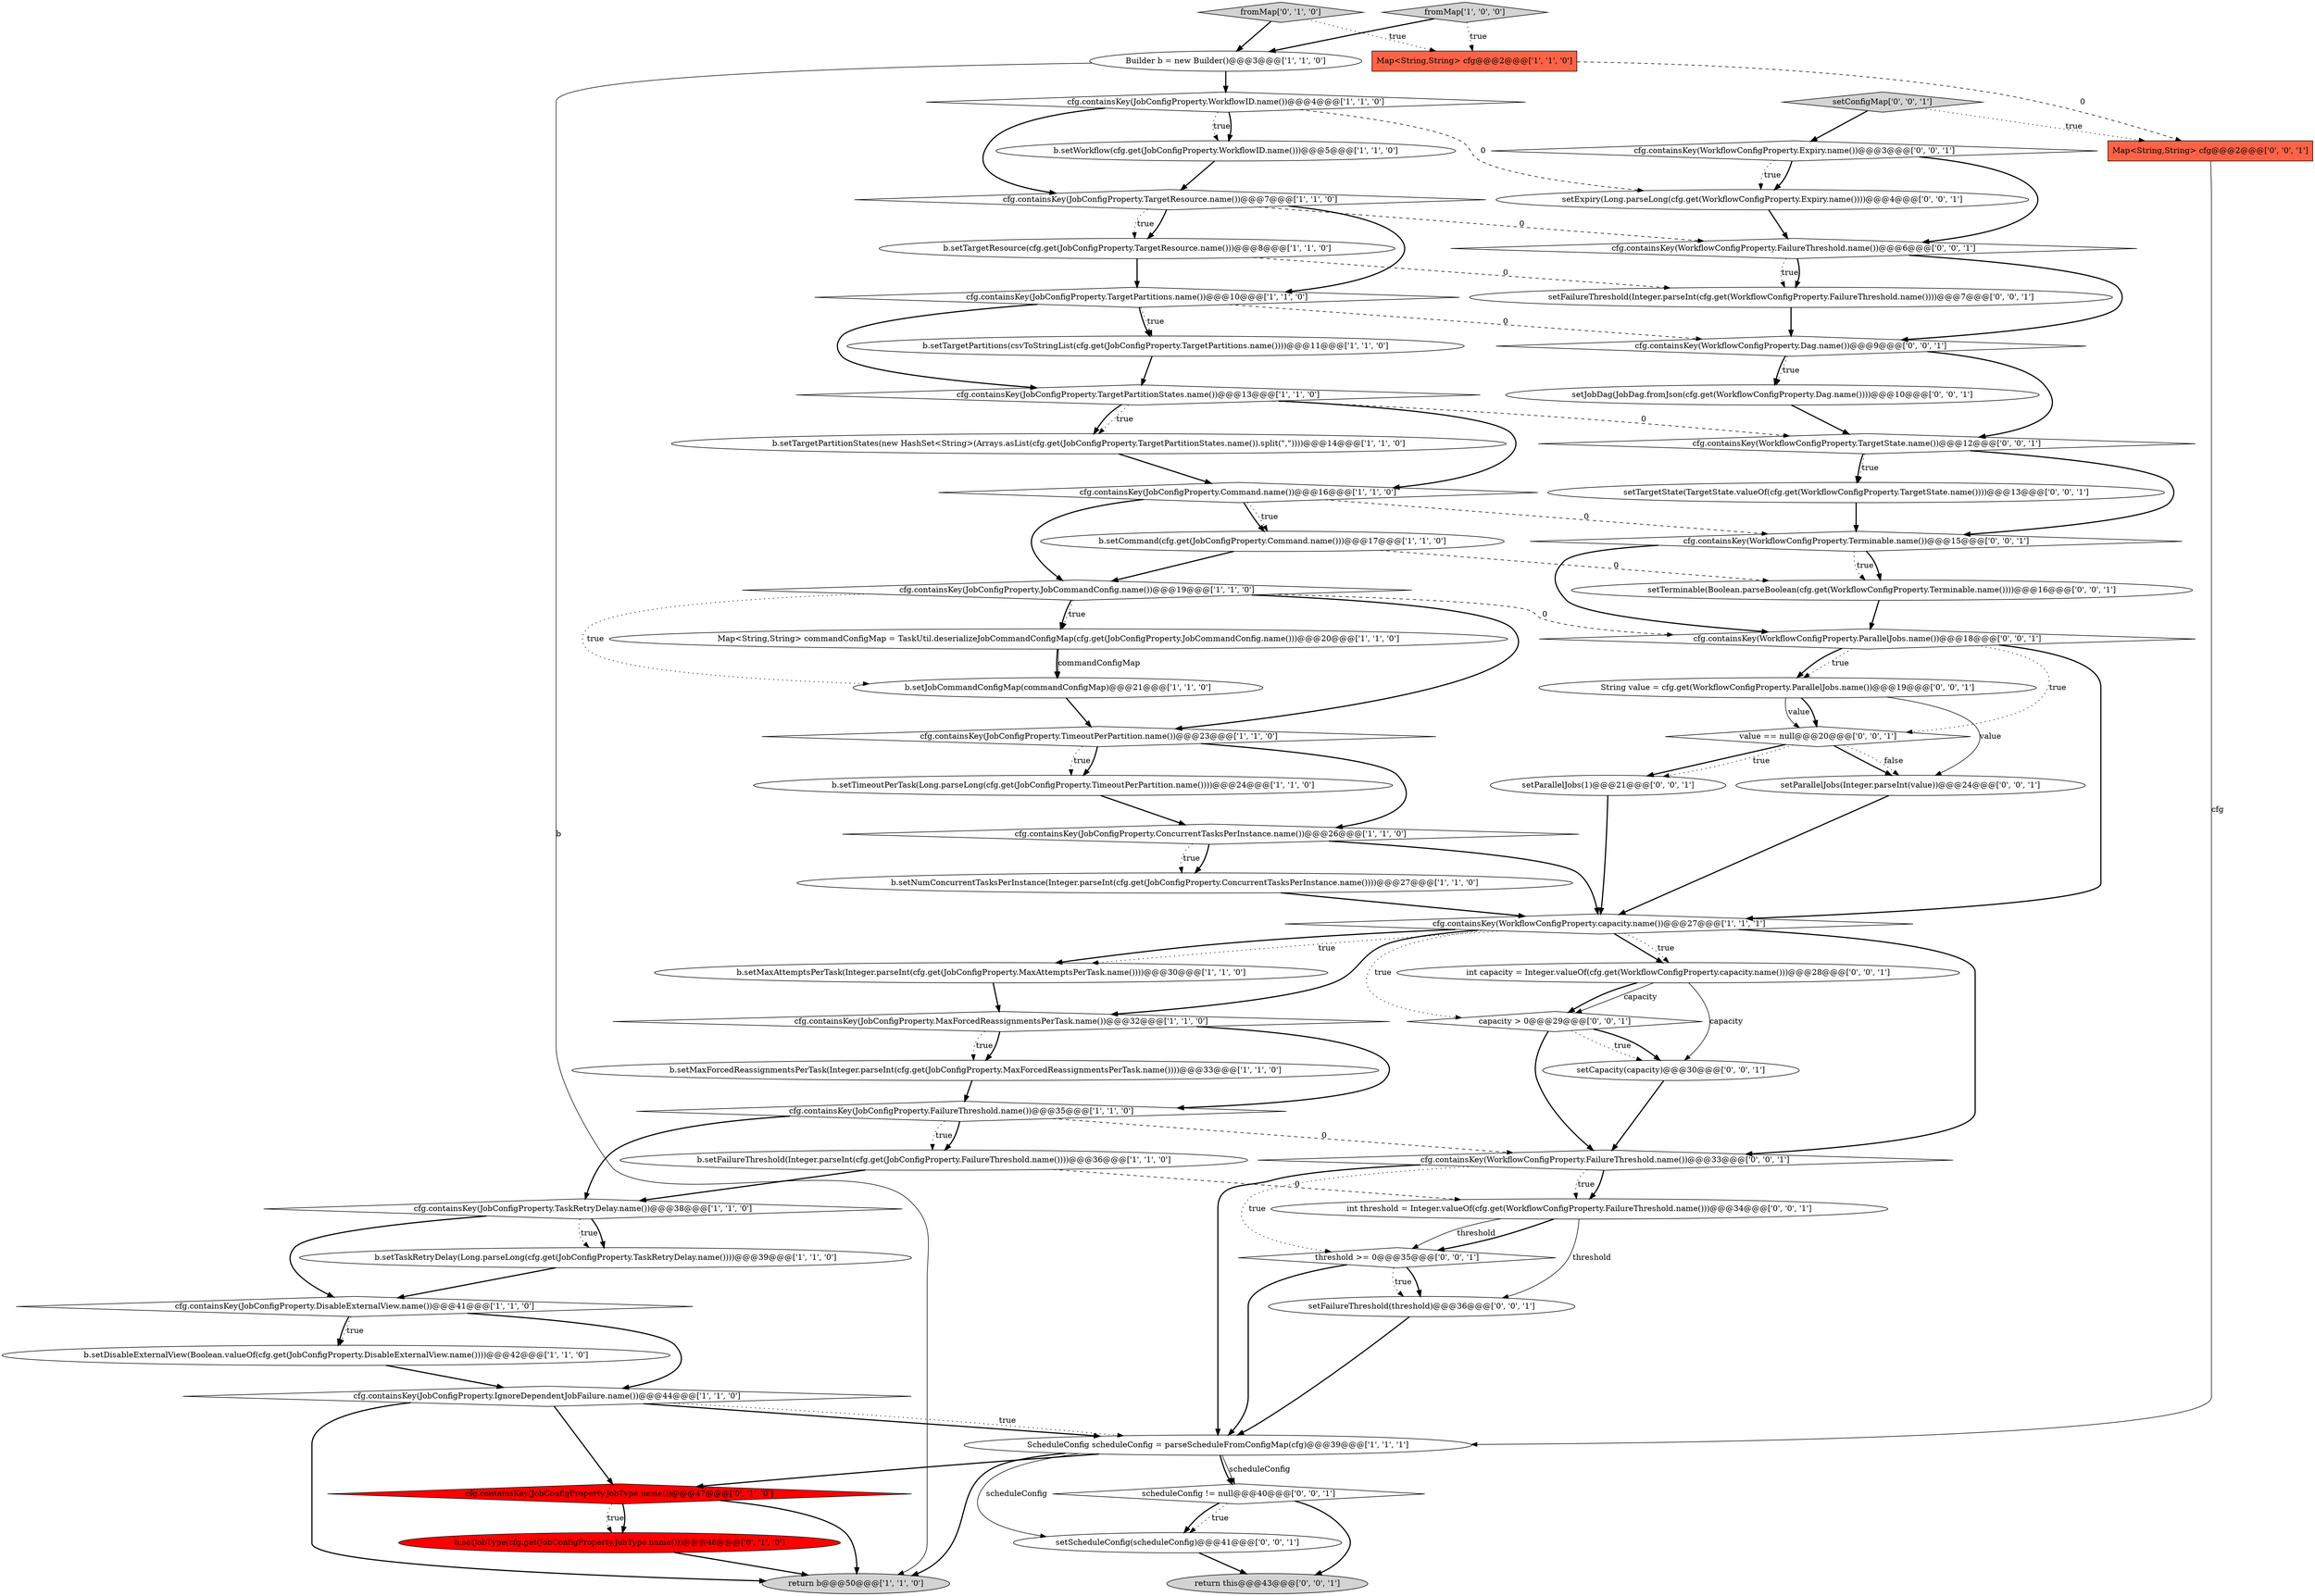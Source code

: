 digraph {
34 [style = filled, label = "fromMap['0', '1', '0']", fillcolor = lightgray, shape = diamond image = "AAA0AAABBB2BBB"];
45 [style = filled, label = "return this@@@43@@@['0', '0', '1']", fillcolor = lightgray, shape = ellipse image = "AAA0AAABBB3BBB"];
62 [style = filled, label = "Map<String,String> cfg@@@2@@@['0', '0', '1']", fillcolor = tomato, shape = box image = "AAA0AAABBB3BBB"];
1 [style = filled, label = "cfg.containsKey(JobConfigProperty.IgnoreDependentJobFailure.name())@@@44@@@['1', '1', '0']", fillcolor = white, shape = diamond image = "AAA0AAABBB1BBB"];
28 [style = filled, label = "b.setTimeoutPerTask(Long.parseLong(cfg.get(JobConfigProperty.TimeoutPerPartition.name())))@@@24@@@['1', '1', '0']", fillcolor = white, shape = ellipse image = "AAA0AAABBB1BBB"];
24 [style = filled, label = "b.setCommand(cfg.get(JobConfigProperty.Command.name()))@@@17@@@['1', '1', '0']", fillcolor = white, shape = ellipse image = "AAA0AAABBB1BBB"];
52 [style = filled, label = "value == null@@@20@@@['0', '0', '1']", fillcolor = white, shape = diamond image = "AAA0AAABBB3BBB"];
9 [style = filled, label = "cfg.containsKey(JobConfigProperty.TargetResource.name())@@@7@@@['1', '1', '0']", fillcolor = white, shape = diamond image = "AAA0AAABBB1BBB"];
17 [style = filled, label = "cfg.containsKey(JobConfigProperty.MaxForcedReassignmentsPerTask.name())@@@32@@@['1', '1', '0']", fillcolor = white, shape = diamond image = "AAA0AAABBB1BBB"];
29 [style = filled, label = "b.setTargetResource(cfg.get(JobConfigProperty.TargetResource.name()))@@@8@@@['1', '1', '0']", fillcolor = white, shape = ellipse image = "AAA0AAABBB1BBB"];
3 [style = filled, label = "Builder b = new Builder()@@@3@@@['1', '1', '0']", fillcolor = white, shape = ellipse image = "AAA0AAABBB1BBB"];
23 [style = filled, label = "b.setWorkflow(cfg.get(JobConfigProperty.WorkflowID.name()))@@@5@@@['1', '1', '0']", fillcolor = white, shape = ellipse image = "AAA0AAABBB1BBB"];
49 [style = filled, label = "cfg.containsKey(WorkflowConfigProperty.Dag.name())@@@9@@@['0', '0', '1']", fillcolor = white, shape = diamond image = "AAA0AAABBB3BBB"];
60 [style = filled, label = "setParallelJobs(Integer.parseInt(value))@@@24@@@['0', '0', '1']", fillcolor = white, shape = ellipse image = "AAA0AAABBB3BBB"];
14 [style = filled, label = "cfg.containsKey(JobConfigProperty.TaskRetryDelay.name())@@@38@@@['1', '1', '0']", fillcolor = white, shape = diamond image = "AAA0AAABBB1BBB"];
57 [style = filled, label = "setExpiry(Long.parseLong(cfg.get(WorkflowConfigProperty.Expiry.name())))@@@4@@@['0', '0', '1']", fillcolor = white, shape = ellipse image = "AAA0AAABBB3BBB"];
43 [style = filled, label = "scheduleConfig != null@@@40@@@['0', '0', '1']", fillcolor = white, shape = diamond image = "AAA0AAABBB3BBB"];
58 [style = filled, label = "setParallelJobs(1)@@@21@@@['0', '0', '1']", fillcolor = white, shape = ellipse image = "AAA0AAABBB3BBB"];
7 [style = filled, label = "return b@@@50@@@['1', '1', '0']", fillcolor = lightgray, shape = ellipse image = "AAA0AAABBB1BBB"];
18 [style = filled, label = "cfg.containsKey(JobConfigProperty.WorkflowID.name())@@@4@@@['1', '1', '0']", fillcolor = white, shape = diamond image = "AAA0AAABBB1BBB"];
20 [style = filled, label = "Map<String,String> commandConfigMap = TaskUtil.deserializeJobCommandConfigMap(cfg.get(JobConfigProperty.JobCommandConfig.name()))@@@20@@@['1', '1', '0']", fillcolor = white, shape = ellipse image = "AAA0AAABBB1BBB"];
41 [style = filled, label = "setFailureThreshold(threshold)@@@36@@@['0', '0', '1']", fillcolor = white, shape = ellipse image = "AAA0AAABBB3BBB"];
33 [style = filled, label = "b.setJobType(cfg.get(JobConfigProperty.JobType.name()))@@@48@@@['0', '1', '0']", fillcolor = red, shape = ellipse image = "AAA1AAABBB2BBB"];
15 [style = filled, label = "cfg.containsKey(JobConfigProperty.TargetPartitionStates.name())@@@13@@@['1', '1', '0']", fillcolor = white, shape = diamond image = "AAA0AAABBB1BBB"];
6 [style = filled, label = "b.setDisableExternalView(Boolean.valueOf(cfg.get(JobConfigProperty.DisableExternalView.name())))@@@42@@@['1', '1', '0']", fillcolor = white, shape = ellipse image = "AAA0AAABBB1BBB"];
27 [style = filled, label = "b.setMaxAttemptsPerTask(Integer.parseInt(cfg.get(JobConfigProperty.MaxAttemptsPerTask.name())))@@@30@@@['1', '1', '0']", fillcolor = white, shape = ellipse image = "AAA0AAABBB1BBB"];
13 [style = filled, label = "ScheduleConfig scheduleConfig = parseScheduleFromConfigMap(cfg)@@@39@@@['1', '1', '1']", fillcolor = white, shape = ellipse image = "AAA0AAABBB1BBB"];
50 [style = filled, label = "cfg.containsKey(WorkflowConfigProperty.Terminable.name())@@@15@@@['0', '0', '1']", fillcolor = white, shape = diamond image = "AAA0AAABBB3BBB"];
36 [style = filled, label = "capacity > 0@@@29@@@['0', '0', '1']", fillcolor = white, shape = diamond image = "AAA0AAABBB3BBB"];
61 [style = filled, label = "setCapacity(capacity)@@@30@@@['0', '0', '1']", fillcolor = white, shape = ellipse image = "AAA0AAABBB3BBB"];
5 [style = filled, label = "b.setJobCommandConfigMap(commandConfigMap)@@@21@@@['1', '1', '0']", fillcolor = white, shape = ellipse image = "AAA0AAABBB1BBB"];
39 [style = filled, label = "cfg.containsKey(WorkflowConfigProperty.FailureThreshold.name())@@@6@@@['0', '0', '1']", fillcolor = white, shape = diamond image = "AAA0AAABBB3BBB"];
59 [style = filled, label = "int capacity = Integer.valueOf(cfg.get(WorkflowConfigProperty.capacity.name()))@@@28@@@['0', '0', '1']", fillcolor = white, shape = ellipse image = "AAA0AAABBB3BBB"];
12 [style = filled, label = "cfg.containsKey(JobConfigProperty.ConcurrentTasksPerInstance.name())@@@26@@@['1', '1', '0']", fillcolor = white, shape = diamond image = "AAA0AAABBB1BBB"];
35 [style = filled, label = "cfg.containsKey(JobConfigProperty.JobType.name())@@@47@@@['0', '1', '0']", fillcolor = red, shape = diamond image = "AAA1AAABBB2BBB"];
47 [style = filled, label = "setTerminable(Boolean.parseBoolean(cfg.get(WorkflowConfigProperty.Terminable.name())))@@@16@@@['0', '0', '1']", fillcolor = white, shape = ellipse image = "AAA0AAABBB3BBB"];
53 [style = filled, label = "String value = cfg.get(WorkflowConfigProperty.ParallelJobs.name())@@@19@@@['0', '0', '1']", fillcolor = white, shape = ellipse image = "AAA0AAABBB3BBB"];
38 [style = filled, label = "setScheduleConfig(scheduleConfig)@@@41@@@['0', '0', '1']", fillcolor = white, shape = ellipse image = "AAA0AAABBB3BBB"];
22 [style = filled, label = "b.setTargetPartitions(csvToStringList(cfg.get(JobConfigProperty.TargetPartitions.name())))@@@11@@@['1', '1', '0']", fillcolor = white, shape = ellipse image = "AAA0AAABBB1BBB"];
48 [style = filled, label = "cfg.containsKey(WorkflowConfigProperty.Expiry.name())@@@3@@@['0', '0', '1']", fillcolor = white, shape = diamond image = "AAA0AAABBB3BBB"];
0 [style = filled, label = "cfg.containsKey(JobConfigProperty.DisableExternalView.name())@@@41@@@['1', '1', '0']", fillcolor = white, shape = diamond image = "AAA0AAABBB1BBB"];
40 [style = filled, label = "setTargetState(TargetState.valueOf(cfg.get(WorkflowConfigProperty.TargetState.name())))@@@13@@@['0', '0', '1']", fillcolor = white, shape = ellipse image = "AAA0AAABBB3BBB"];
8 [style = filled, label = "cfg.containsKey(JobConfigProperty.FailureThreshold.name())@@@35@@@['1', '1', '0']", fillcolor = white, shape = diamond image = "AAA0AAABBB1BBB"];
10 [style = filled, label = "cfg.containsKey(JobConfigProperty.Command.name())@@@16@@@['1', '1', '0']", fillcolor = white, shape = diamond image = "AAA0AAABBB1BBB"];
37 [style = filled, label = "cfg.containsKey(WorkflowConfigProperty.TargetState.name())@@@12@@@['0', '0', '1']", fillcolor = white, shape = diamond image = "AAA0AAABBB3BBB"];
21 [style = filled, label = "cfg.containsKey(WorkflowConfigProperty.capacity.name())@@@27@@@['1', '1', '1']", fillcolor = white, shape = diamond image = "AAA0AAABBB1BBB"];
19 [style = filled, label = "cfg.containsKey(JobConfigProperty.JobCommandConfig.name())@@@19@@@['1', '1', '0']", fillcolor = white, shape = diamond image = "AAA0AAABBB1BBB"];
26 [style = filled, label = "b.setMaxForcedReassignmentsPerTask(Integer.parseInt(cfg.get(JobConfigProperty.MaxForcedReassignmentsPerTask.name())))@@@33@@@['1', '1', '0']", fillcolor = white, shape = ellipse image = "AAA0AAABBB1BBB"];
44 [style = filled, label = "int threshold = Integer.valueOf(cfg.get(WorkflowConfigProperty.FailureThreshold.name()))@@@34@@@['0', '0', '1']", fillcolor = white, shape = ellipse image = "AAA0AAABBB3BBB"];
56 [style = filled, label = "threshold >= 0@@@35@@@['0', '0', '1']", fillcolor = white, shape = diamond image = "AAA0AAABBB3BBB"];
16 [style = filled, label = "b.setNumConcurrentTasksPerInstance(Integer.parseInt(cfg.get(JobConfigProperty.ConcurrentTasksPerInstance.name())))@@@27@@@['1', '1', '0']", fillcolor = white, shape = ellipse image = "AAA0AAABBB1BBB"];
2 [style = filled, label = "b.setFailureThreshold(Integer.parseInt(cfg.get(JobConfigProperty.FailureThreshold.name())))@@@36@@@['1', '1', '0']", fillcolor = white, shape = ellipse image = "AAA0AAABBB1BBB"];
4 [style = filled, label = "b.setTaskRetryDelay(Long.parseLong(cfg.get(JobConfigProperty.TaskRetryDelay.name())))@@@39@@@['1', '1', '0']", fillcolor = white, shape = ellipse image = "AAA0AAABBB1BBB"];
31 [style = filled, label = "Map<String,String> cfg@@@2@@@['1', '1', '0']", fillcolor = tomato, shape = box image = "AAA0AAABBB1BBB"];
51 [style = filled, label = "setJobDag(JobDag.fromJson(cfg.get(WorkflowConfigProperty.Dag.name())))@@@10@@@['0', '0', '1']", fillcolor = white, shape = ellipse image = "AAA0AAABBB3BBB"];
46 [style = filled, label = "setFailureThreshold(Integer.parseInt(cfg.get(WorkflowConfigProperty.FailureThreshold.name())))@@@7@@@['0', '0', '1']", fillcolor = white, shape = ellipse image = "AAA0AAABBB3BBB"];
54 [style = filled, label = "setConfigMap['0', '0', '1']", fillcolor = lightgray, shape = diamond image = "AAA0AAABBB3BBB"];
11 [style = filled, label = "fromMap['1', '0', '0']", fillcolor = lightgray, shape = diamond image = "AAA0AAABBB1BBB"];
25 [style = filled, label = "cfg.containsKey(JobConfigProperty.TargetPartitions.name())@@@10@@@['1', '1', '0']", fillcolor = white, shape = diamond image = "AAA0AAABBB1BBB"];
42 [style = filled, label = "cfg.containsKey(WorkflowConfigProperty.FailureThreshold.name())@@@33@@@['0', '0', '1']", fillcolor = white, shape = diamond image = "AAA0AAABBB3BBB"];
32 [style = filled, label = "cfg.containsKey(JobConfigProperty.TimeoutPerPartition.name())@@@23@@@['1', '1', '0']", fillcolor = white, shape = diamond image = "AAA0AAABBB1BBB"];
55 [style = filled, label = "cfg.containsKey(WorkflowConfigProperty.ParallelJobs.name())@@@18@@@['0', '0', '1']", fillcolor = white, shape = diamond image = "AAA0AAABBB3BBB"];
30 [style = filled, label = "b.setTargetPartitionStates(new HashSet<String>(Arrays.asList(cfg.get(JobConfigProperty.TargetPartitionStates.name()).split(\",\"))))@@@14@@@['1', '1', '0']", fillcolor = white, shape = ellipse image = "AAA0AAABBB1BBB"];
9->39 [style = dashed, label="0"];
3->7 [style = solid, label="b"];
15->10 [style = bold, label=""];
32->28 [style = dotted, label="true"];
21->42 [style = bold, label=""];
22->15 [style = bold, label=""];
25->22 [style = bold, label=""];
10->50 [style = dashed, label="0"];
32->12 [style = bold, label=""];
53->52 [style = solid, label="value"];
10->24 [style = bold, label=""];
10->19 [style = bold, label=""];
56->41 [style = bold, label=""];
29->46 [style = dashed, label="0"];
21->27 [style = dotted, label="true"];
49->51 [style = bold, label=""];
18->57 [style = dashed, label="0"];
0->6 [style = dotted, label="true"];
1->13 [style = bold, label=""];
48->39 [style = bold, label=""];
44->56 [style = solid, label="threshold"];
20->5 [style = solid, label="commandConfigMap"];
3->18 [style = bold, label=""];
15->30 [style = dotted, label="true"];
1->13 [style = dotted, label="true"];
52->60 [style = bold, label=""];
42->44 [style = bold, label=""];
11->31 [style = dotted, label="true"];
57->39 [style = bold, label=""];
50->55 [style = bold, label=""];
2->14 [style = bold, label=""];
39->49 [style = bold, label=""];
39->46 [style = dotted, label="true"];
27->17 [style = bold, label=""];
25->15 [style = bold, label=""];
24->47 [style = dashed, label="0"];
54->62 [style = dotted, label="true"];
9->29 [style = bold, label=""];
35->7 [style = bold, label=""];
41->13 [style = bold, label=""];
31->62 [style = dashed, label="0"];
18->23 [style = dotted, label="true"];
33->7 [style = bold, label=""];
53->60 [style = solid, label="value"];
17->26 [style = dotted, label="true"];
40->50 [style = bold, label=""];
24->19 [style = bold, label=""];
60->21 [style = bold, label=""];
12->21 [style = bold, label=""];
19->20 [style = bold, label=""];
53->52 [style = bold, label=""];
1->35 [style = bold, label=""];
38->45 [style = bold, label=""];
21->59 [style = bold, label=""];
35->33 [style = dotted, label="true"];
43->45 [style = bold, label=""];
59->36 [style = solid, label="capacity"];
4->0 [style = bold, label=""];
8->42 [style = dashed, label="0"];
49->51 [style = dotted, label="true"];
52->58 [style = bold, label=""];
52->60 [style = dotted, label="false"];
34->31 [style = dotted, label="true"];
10->24 [style = dotted, label="true"];
56->13 [style = bold, label=""];
13->43 [style = bold, label=""];
55->53 [style = dotted, label="true"];
18->9 [style = bold, label=""];
30->10 [style = bold, label=""];
44->41 [style = solid, label="threshold"];
19->55 [style = dashed, label="0"];
14->4 [style = dotted, label="true"];
36->42 [style = bold, label=""];
14->4 [style = bold, label=""];
17->8 [style = bold, label=""];
43->38 [style = dotted, label="true"];
44->56 [style = bold, label=""];
49->37 [style = bold, label=""];
39->46 [style = bold, label=""];
18->23 [style = bold, label=""];
42->44 [style = dotted, label="true"];
21->27 [style = bold, label=""];
8->2 [style = dotted, label="true"];
62->13 [style = solid, label="cfg"];
13->38 [style = solid, label="scheduleConfig"];
8->14 [style = bold, label=""];
26->8 [style = bold, label=""];
28->12 [style = bold, label=""];
25->49 [style = dashed, label="0"];
1->7 [style = bold, label=""];
5->32 [style = bold, label=""];
6->1 [style = bold, label=""];
51->37 [style = bold, label=""];
19->32 [style = bold, label=""];
43->38 [style = bold, label=""];
8->2 [style = bold, label=""];
11->3 [style = bold, label=""];
0->1 [style = bold, label=""];
61->42 [style = bold, label=""];
19->5 [style = dotted, label="true"];
2->44 [style = dashed, label="0"];
9->29 [style = dotted, label="true"];
17->26 [style = bold, label=""];
42->13 [style = bold, label=""];
55->21 [style = bold, label=""];
48->57 [style = bold, label=""];
0->6 [style = bold, label=""];
13->43 [style = solid, label="scheduleConfig"];
19->20 [style = dotted, label="true"];
15->37 [style = dashed, label="0"];
36->61 [style = dotted, label="true"];
46->49 [style = bold, label=""];
35->33 [style = bold, label=""];
29->25 [style = bold, label=""];
54->48 [style = bold, label=""];
12->16 [style = bold, label=""];
15->30 [style = bold, label=""];
50->47 [style = dotted, label="true"];
20->5 [style = bold, label=""];
55->52 [style = dotted, label="true"];
21->36 [style = dotted, label="true"];
21->59 [style = dotted, label="true"];
47->55 [style = bold, label=""];
14->0 [style = bold, label=""];
12->16 [style = dotted, label="true"];
34->3 [style = bold, label=""];
13->7 [style = bold, label=""];
16->21 [style = bold, label=""];
50->47 [style = bold, label=""];
9->25 [style = bold, label=""];
52->58 [style = dotted, label="true"];
42->56 [style = dotted, label="true"];
55->53 [style = bold, label=""];
56->41 [style = dotted, label="true"];
25->22 [style = dotted, label="true"];
59->36 [style = bold, label=""];
58->21 [style = bold, label=""];
36->61 [style = bold, label=""];
37->40 [style = dotted, label="true"];
23->9 [style = bold, label=""];
32->28 [style = bold, label=""];
21->17 [style = bold, label=""];
13->35 [style = bold, label=""];
37->40 [style = bold, label=""];
37->50 [style = bold, label=""];
48->57 [style = dotted, label="true"];
59->61 [style = solid, label="capacity"];
}
